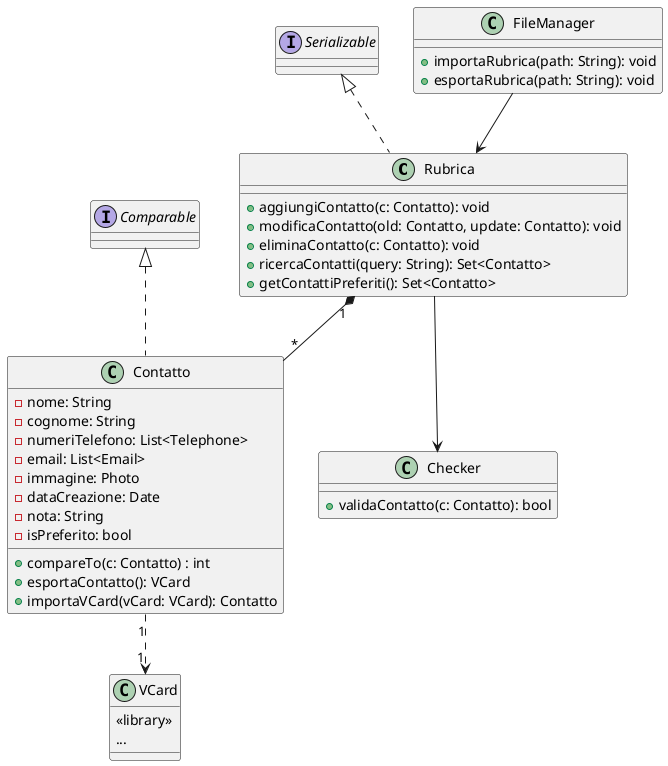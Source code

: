 @startuml
class Rubrica implements Serializable {
    + aggiungiContatto(c: Contatto): void
    + modificaContatto(old: Contatto, update: Contatto): void
    + eliminaContatto(c: Contatto): void
    + ricercaContatti(query: String): Set<Contatto>
    + getContattiPreferiti(): Set<Contatto>
}

class Contatto implements Comparable {
    - nome: String
    - cognome: String
    - numeriTelefono: List<Telephone>
    - email: List<Email>
    - immagine: Photo
    - dataCreazione: Date
    - nota: String
    - isPreferito: bool

    + compareTo(c: Contatto) : int
    + esportaContatto(): VCard
    + importaVCard(vCard: VCard): Contatto
}

class Checker {
    + validaContatto(c: Contatto): bool
}

class FileManager {
    + importaRubrica(path: String): void
    + esportaRubrica(path: String): void
}

class VCard {
  <<library>>
  ...
}


Rubrica "1" *-- "*" Contatto
FileManager --> Rubrica
Rubrica --> Checker
Contatto "1" ..> "1" VCard
@enduml